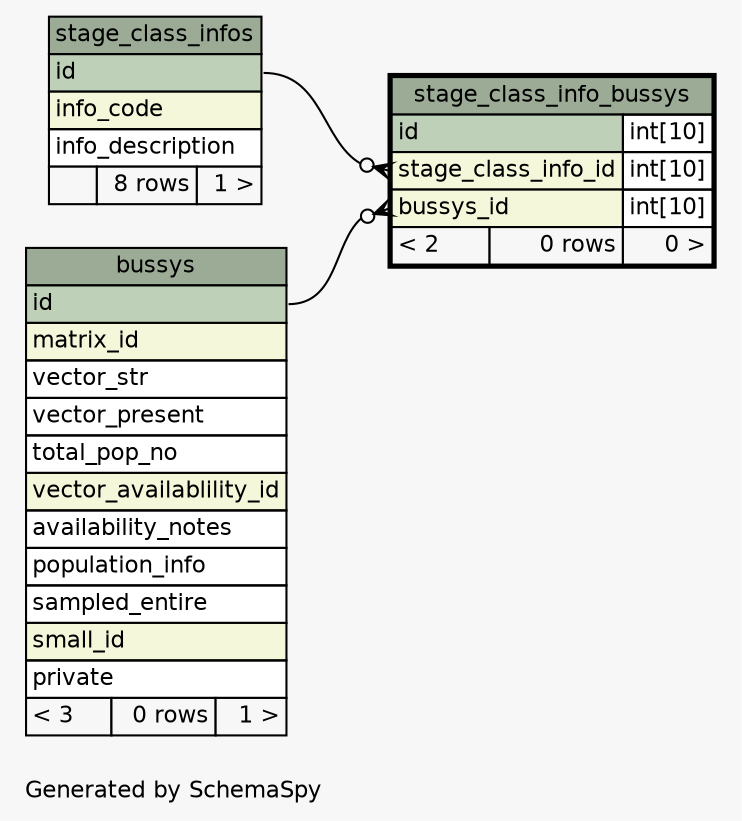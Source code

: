 // dot 2.38.0 on Mac OS X 10.11.1
// SchemaSpy rev 590
digraph "oneDegreeRelationshipsDiagram" {
  graph [
    rankdir="RL"
    bgcolor="#f7f7f7"
    label="\nGenerated by SchemaSpy"
    labeljust="l"
    nodesep="0.18"
    ranksep="0.46"
    fontname="Helvetica"
    fontsize="11"
  ];
  node [
    fontname="Helvetica"
    fontsize="11"
    shape="plaintext"
  ];
  edge [
    arrowsize="0.8"
  ];
  "stage_class_info_bussys":"bussys_id":w -> "bussys":"id":e [arrowhead=none dir=back arrowtail=crowodot];
  "stage_class_info_bussys":"stage_class_info_id":w -> "stage_class_infos":"id":e [arrowhead=none dir=back arrowtail=crowodot];
  "bussys" [
    label=<
    <TABLE BORDER="0" CELLBORDER="1" CELLSPACING="0" BGCOLOR="#ffffff">
      <TR><TD COLSPAN="3" BGCOLOR="#9bab96" ALIGN="CENTER">bussys</TD></TR>
      <TR><TD PORT="id" COLSPAN="3" BGCOLOR="#bed1b8" ALIGN="LEFT">id</TD></TR>
      <TR><TD PORT="matrix_id" COLSPAN="3" BGCOLOR="#f4f7da" ALIGN="LEFT">matrix_id</TD></TR>
      <TR><TD PORT="vector_str" COLSPAN="3" ALIGN="LEFT">vector_str</TD></TR>
      <TR><TD PORT="vector_present" COLSPAN="3" ALIGN="LEFT">vector_present</TD></TR>
      <TR><TD PORT="total_pop_no" COLSPAN="3" ALIGN="LEFT">total_pop_no</TD></TR>
      <TR><TD PORT="vector_availablility_id" COLSPAN="3" BGCOLOR="#f4f7da" ALIGN="LEFT">vector_availablility_id</TD></TR>
      <TR><TD PORT="availability_notes" COLSPAN="3" ALIGN="LEFT">availability_notes</TD></TR>
      <TR><TD PORT="population_info" COLSPAN="3" ALIGN="LEFT">population_info</TD></TR>
      <TR><TD PORT="sampled_entire" COLSPAN="3" ALIGN="LEFT">sampled_entire</TD></TR>
      <TR><TD PORT="small_id" COLSPAN="3" BGCOLOR="#f4f7da" ALIGN="LEFT">small_id</TD></TR>
      <TR><TD PORT="private" COLSPAN="3" ALIGN="LEFT">private</TD></TR>
      <TR><TD ALIGN="LEFT" BGCOLOR="#f7f7f7">&lt; 3</TD><TD ALIGN="RIGHT" BGCOLOR="#f7f7f7">0 rows</TD><TD ALIGN="RIGHT" BGCOLOR="#f7f7f7">1 &gt;</TD></TR>
    </TABLE>>
    URL="bussys.html"
    tooltip="bussys"
  ];
  "stage_class_info_bussys" [
    label=<
    <TABLE BORDER="2" CELLBORDER="1" CELLSPACING="0" BGCOLOR="#ffffff">
      <TR><TD COLSPAN="3" BGCOLOR="#9bab96" ALIGN="CENTER">stage_class_info_bussys</TD></TR>
      <TR><TD PORT="id" COLSPAN="2" BGCOLOR="#bed1b8" ALIGN="LEFT">id</TD><TD PORT="id.type" ALIGN="LEFT">int[10]</TD></TR>
      <TR><TD PORT="stage_class_info_id" COLSPAN="2" BGCOLOR="#f4f7da" ALIGN="LEFT">stage_class_info_id</TD><TD PORT="stage_class_info_id.type" ALIGN="LEFT">int[10]</TD></TR>
      <TR><TD PORT="bussys_id" COLSPAN="2" BGCOLOR="#f4f7da" ALIGN="LEFT">bussys_id</TD><TD PORT="bussys_id.type" ALIGN="LEFT">int[10]</TD></TR>
      <TR><TD ALIGN="LEFT" BGCOLOR="#f7f7f7">&lt; 2</TD><TD ALIGN="RIGHT" BGCOLOR="#f7f7f7">0 rows</TD><TD ALIGN="RIGHT" BGCOLOR="#f7f7f7">0 &gt;</TD></TR>
    </TABLE>>
    URL="stage_class_info_bussys.html"
    tooltip="stage_class_info_bussys"
  ];
  "stage_class_infos" [
    label=<
    <TABLE BORDER="0" CELLBORDER="1" CELLSPACING="0" BGCOLOR="#ffffff">
      <TR><TD COLSPAN="3" BGCOLOR="#9bab96" ALIGN="CENTER">stage_class_infos</TD></TR>
      <TR><TD PORT="id" COLSPAN="3" BGCOLOR="#bed1b8" ALIGN="LEFT">id</TD></TR>
      <TR><TD PORT="info_code" COLSPAN="3" BGCOLOR="#f4f7da" ALIGN="LEFT">info_code</TD></TR>
      <TR><TD PORT="info_description" COLSPAN="3" ALIGN="LEFT">info_description</TD></TR>
      <TR><TD ALIGN="LEFT" BGCOLOR="#f7f7f7">  </TD><TD ALIGN="RIGHT" BGCOLOR="#f7f7f7">8 rows</TD><TD ALIGN="RIGHT" BGCOLOR="#f7f7f7">1 &gt;</TD></TR>
    </TABLE>>
    URL="stage_class_infos.html"
    tooltip="stage_class_infos"
  ];
}
